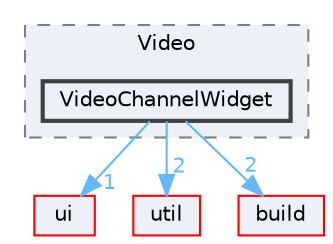 digraph "VideoChannelWidget"
{
 // LATEX_PDF_SIZE
  bgcolor="transparent";
  edge [fontname=Helvetica,fontsize=10,labelfontname=Helvetica,labelfontsize=10];
  node [fontname=Helvetica,fontsize=10,shape=box,height=0.2,width=0.4];
  compound=true
  subgraph clusterdir_90e279afbf7087a5af4c74d8ed8b8ff6 {
    graph [ bgcolor="#edf0f7", pencolor="grey50", label="Video", fontname=Helvetica,fontsize=10 style="filled,dashed", URL="dir_90e279afbf7087a5af4c74d8ed8b8ff6.html",tooltip=""]
  dir_9787f0500ca10414ff00cdf185b3c74b [label="VideoChannelWidget", fillcolor="#edf0f7", color="grey25", style="filled,bold", URL="dir_9787f0500ca10414ff00cdf185b3c74b.html",tooltip=""];
  }
  dir_1788f8309b1a812dcb800a185471cf6c [label="ui", fillcolor="#edf0f7", color="red", style="filled", URL="dir_1788f8309b1a812dcb800a185471cf6c.html",tooltip=""];
  dir_23ec12649285f9fabf3a6b7380226c28 [label="util", fillcolor="#edf0f7", color="red", style="filled", URL="dir_23ec12649285f9fabf3a6b7380226c28.html",tooltip=""];
  dir_4fef79e7177ba769987a8da36c892c5f [label="build", fillcolor="#edf0f7", color="red", style="filled", URL="dir_4fef79e7177ba769987a8da36c892c5f.html",tooltip=""];
  dir_9787f0500ca10414ff00cdf185b3c74b->dir_1788f8309b1a812dcb800a185471cf6c [headlabel="1", labeldistance=1.5 headhref="dir_000362_000351.html" href="dir_000362_000351.html" color="steelblue1" fontcolor="steelblue1"];
  dir_9787f0500ca10414ff00cdf185b3c74b->dir_23ec12649285f9fabf3a6b7380226c28 [headlabel="2", labeldistance=1.5 headhref="dir_000362_000357.html" href="dir_000362_000357.html" color="steelblue1" fontcolor="steelblue1"];
  dir_9787f0500ca10414ff00cdf185b3c74b->dir_4fef79e7177ba769987a8da36c892c5f [headlabel="2", labeldistance=1.5 headhref="dir_000362_000041.html" href="dir_000362_000041.html" color="steelblue1" fontcolor="steelblue1"];
}
